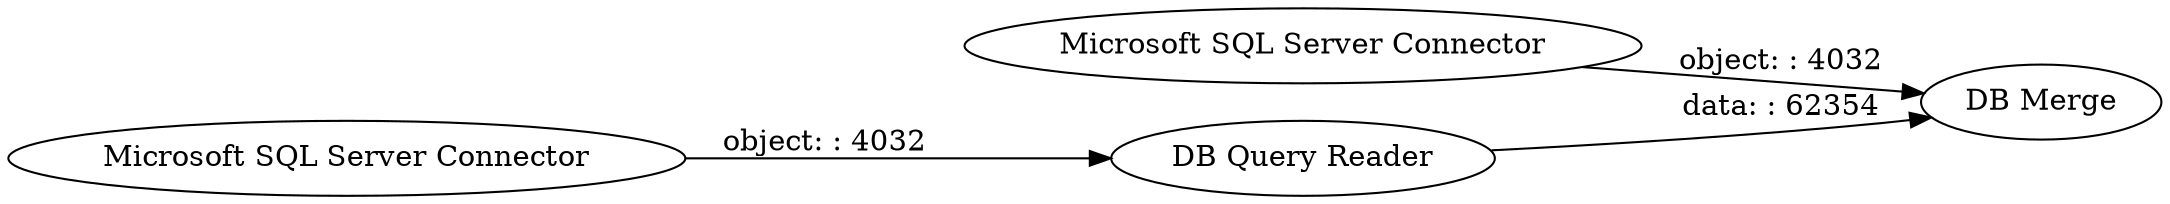digraph {
	"3112028003460840555_3" [label="DB Query Reader"]
	"3112028003460840555_2" [label="Microsoft SQL Server Connector"]
	"3112028003460840555_1" [label="Microsoft SQL Server Connector"]
	"3112028003460840555_5" [label="DB Merge"]
	"3112028003460840555_1" -> "3112028003460840555_3" [label="object: : 4032"]
	"3112028003460840555_3" -> "3112028003460840555_5" [label="data: : 62354"]
	"3112028003460840555_2" -> "3112028003460840555_5" [label="object: : 4032"]
	rankdir=LR
}
